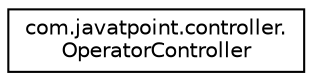 digraph "Graphical Class Hierarchy"
{
  edge [fontname="Helvetica",fontsize="10",labelfontname="Helvetica",labelfontsize="10"];
  node [fontname="Helvetica",fontsize="10",shape=record];
  rankdir="LR";
  Node0 [label="com.javatpoint.controller.\lOperatorController",height=0.2,width=0.4,color="black", fillcolor="white", style="filled",URL="$classcom_1_1javatpoint_1_1controller_1_1_operator_controller.html"];
}

